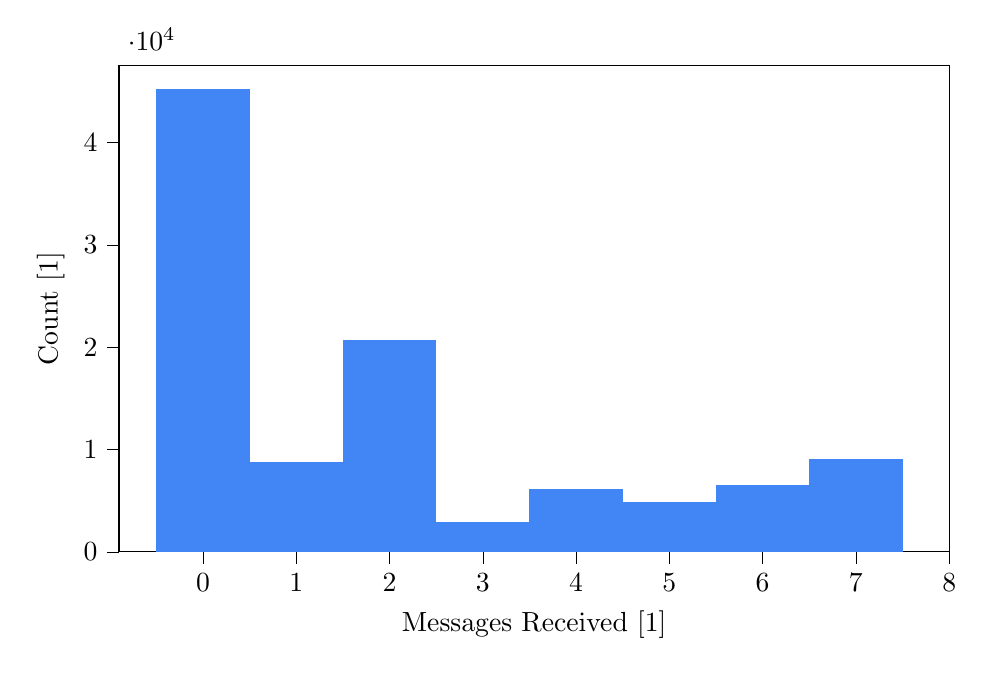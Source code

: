 % This file was created with tikzplotlib v0.9.16.
\begin{tikzpicture}

\definecolor{color0}{rgb}{0.259,0.522,0.957}

\begin{axis}[
width=1.0\linewidth,
height=0.64\linewidth,
clip marker paths=true,
scaled x ticks=false,
tick align=outside,
tick pos=left,
x grid style={white!69.02!black},
xlabel={Messages Received [1]},
xmin=-0.9, xmax=8,
xtick style={color=black},
y grid style={white!69.02!black},
ylabel={Count [1]},
ymin=0, ymax=47535.6,
ytick style={color=black}
]
\draw[draw=none,fill=color0] (axis cs:-0.5,0) rectangle (axis cs:0.5,45272);
\draw[draw=none,fill=color0] (axis cs:0.5,0) rectangle (axis cs:1.5,8819);
\draw[draw=none,fill=color0] (axis cs:1.5,0) rectangle (axis cs:2.5,20747);
\draw[draw=none,fill=color0] (axis cs:2.5,0) rectangle (axis cs:3.5,2944);
\draw[draw=none,fill=color0] (axis cs:3.5,0) rectangle (axis cs:4.5,6184);
\draw[draw=none,fill=color0] (axis cs:4.5,0) rectangle (axis cs:5.5,4908);
\draw[draw=none,fill=color0] (axis cs:5.5,0) rectangle (axis cs:6.5,6492);
\draw[draw=none,fill=color0] (axis cs:6.5,0) rectangle (axis cs:7.5,9107);
\end{axis}

\end{tikzpicture}
